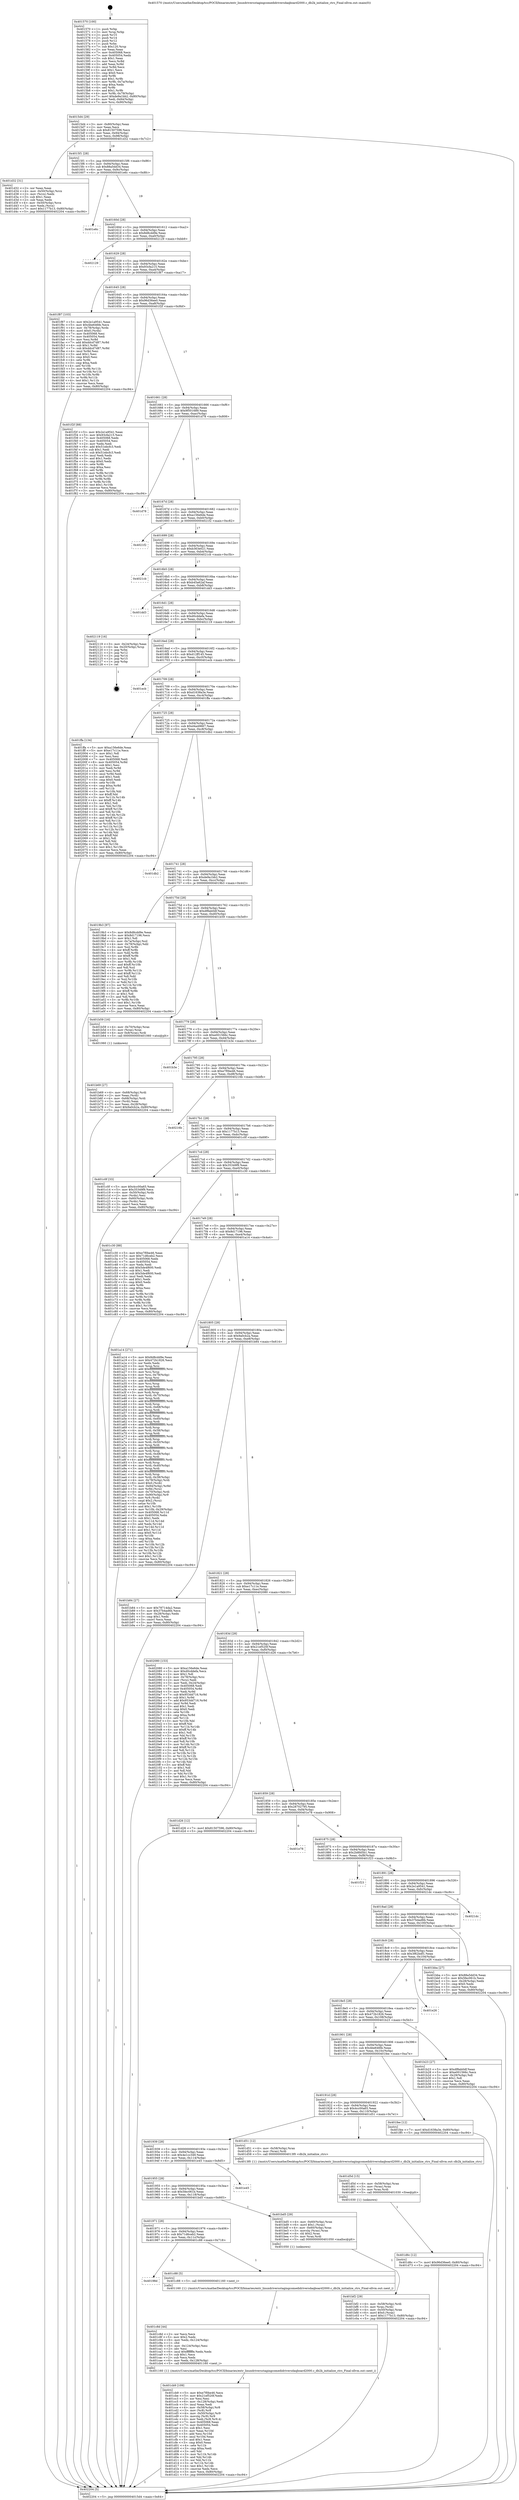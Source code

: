 digraph "0x401570" {
  label = "0x401570 (/mnt/c/Users/mathe/Desktop/tcc/POCII/binaries/extr_linuxdriversstagingcomedidriversdaqboard2000.c_db2k_initialize_ctrs_Final-ollvm.out::main(0))"
  labelloc = "t"
  node[shape=record]

  Entry [label="",width=0.3,height=0.3,shape=circle,fillcolor=black,style=filled]
  "0x4015d4" [label="{
     0x4015d4 [29]\l
     | [instrs]\l
     &nbsp;&nbsp;0x4015d4 \<+3\>: mov -0x80(%rbp),%eax\l
     &nbsp;&nbsp;0x4015d7 \<+2\>: mov %eax,%ecx\l
     &nbsp;&nbsp;0x4015d9 \<+6\>: sub $0x81507596,%ecx\l
     &nbsp;&nbsp;0x4015df \<+6\>: mov %eax,-0x94(%rbp)\l
     &nbsp;&nbsp;0x4015e5 \<+6\>: mov %ecx,-0x98(%rbp)\l
     &nbsp;&nbsp;0x4015eb \<+6\>: je 0000000000401d32 \<main+0x7c2\>\l
  }"]
  "0x401d32" [label="{
     0x401d32 [31]\l
     | [instrs]\l
     &nbsp;&nbsp;0x401d32 \<+2\>: xor %eax,%eax\l
     &nbsp;&nbsp;0x401d34 \<+4\>: mov -0x50(%rbp),%rcx\l
     &nbsp;&nbsp;0x401d38 \<+2\>: mov (%rcx),%edx\l
     &nbsp;&nbsp;0x401d3a \<+3\>: sub $0x1,%eax\l
     &nbsp;&nbsp;0x401d3d \<+2\>: sub %eax,%edx\l
     &nbsp;&nbsp;0x401d3f \<+4\>: mov -0x50(%rbp),%rcx\l
     &nbsp;&nbsp;0x401d43 \<+2\>: mov %edx,(%rcx)\l
     &nbsp;&nbsp;0x401d45 \<+7\>: movl $0x1177b13,-0x80(%rbp)\l
     &nbsp;&nbsp;0x401d4c \<+5\>: jmp 0000000000402204 \<main+0xc94\>\l
  }"]
  "0x4015f1" [label="{
     0x4015f1 [28]\l
     | [instrs]\l
     &nbsp;&nbsp;0x4015f1 \<+5\>: jmp 00000000004015f6 \<main+0x86\>\l
     &nbsp;&nbsp;0x4015f6 \<+6\>: mov -0x94(%rbp),%eax\l
     &nbsp;&nbsp;0x4015fc \<+5\>: sub $0x88a5dd34,%eax\l
     &nbsp;&nbsp;0x401601 \<+6\>: mov %eax,-0x9c(%rbp)\l
     &nbsp;&nbsp;0x401607 \<+6\>: je 0000000000401e6c \<main+0x8fc\>\l
  }"]
  Exit [label="",width=0.3,height=0.3,shape=circle,fillcolor=black,style=filled,peripheries=2]
  "0x401e6c" [label="{
     0x401e6c\l
  }", style=dashed]
  "0x40160d" [label="{
     0x40160d [28]\l
     | [instrs]\l
     &nbsp;&nbsp;0x40160d \<+5\>: jmp 0000000000401612 \<main+0xa2\>\l
     &nbsp;&nbsp;0x401612 \<+6\>: mov -0x94(%rbp),%eax\l
     &nbsp;&nbsp;0x401618 \<+5\>: sub $0x8d8cdd9e,%eax\l
     &nbsp;&nbsp;0x40161d \<+6\>: mov %eax,-0xa0(%rbp)\l
     &nbsp;&nbsp;0x401623 \<+6\>: je 0000000000402129 \<main+0xbb9\>\l
  }"]
  "0x401d6c" [label="{
     0x401d6c [12]\l
     | [instrs]\l
     &nbsp;&nbsp;0x401d6c \<+7\>: movl $0x96d36ee0,-0x80(%rbp)\l
     &nbsp;&nbsp;0x401d73 \<+5\>: jmp 0000000000402204 \<main+0xc94\>\l
  }"]
  "0x402129" [label="{
     0x402129\l
  }", style=dashed]
  "0x401629" [label="{
     0x401629 [28]\l
     | [instrs]\l
     &nbsp;&nbsp;0x401629 \<+5\>: jmp 000000000040162e \<main+0xbe\>\l
     &nbsp;&nbsp;0x40162e \<+6\>: mov -0x94(%rbp),%eax\l
     &nbsp;&nbsp;0x401634 \<+5\>: sub $0x93cfa215,%eax\l
     &nbsp;&nbsp;0x401639 \<+6\>: mov %eax,-0xa4(%rbp)\l
     &nbsp;&nbsp;0x40163f \<+6\>: je 0000000000401f87 \<main+0xa17\>\l
  }"]
  "0x401d5d" [label="{
     0x401d5d [15]\l
     | [instrs]\l
     &nbsp;&nbsp;0x401d5d \<+4\>: mov -0x58(%rbp),%rax\l
     &nbsp;&nbsp;0x401d61 \<+3\>: mov (%rax),%rax\l
     &nbsp;&nbsp;0x401d64 \<+3\>: mov %rax,%rdi\l
     &nbsp;&nbsp;0x401d67 \<+5\>: call 0000000000401030 \<free@plt\>\l
     | [calls]\l
     &nbsp;&nbsp;0x401030 \{1\} (unknown)\l
  }"]
  "0x401f87" [label="{
     0x401f87 [103]\l
     | [instrs]\l
     &nbsp;&nbsp;0x401f87 \<+5\>: mov $0x2e1a9541,%eax\l
     &nbsp;&nbsp;0x401f8c \<+5\>: mov $0x4be646fe,%ecx\l
     &nbsp;&nbsp;0x401f91 \<+4\>: mov -0x78(%rbp),%rdx\l
     &nbsp;&nbsp;0x401f95 \<+6\>: movl $0x0,(%rdx)\l
     &nbsp;&nbsp;0x401f9b \<+7\>: mov 0x405068,%esi\l
     &nbsp;&nbsp;0x401fa2 \<+7\>: mov 0x405054,%edi\l
     &nbsp;&nbsp;0x401fa9 \<+3\>: mov %esi,%r8d\l
     &nbsp;&nbsp;0x401fac \<+7\>: add $0xddcd7d87,%r8d\l
     &nbsp;&nbsp;0x401fb3 \<+4\>: sub $0x1,%r8d\l
     &nbsp;&nbsp;0x401fb7 \<+7\>: sub $0xddcd7d87,%r8d\l
     &nbsp;&nbsp;0x401fbe \<+4\>: imul %r8d,%esi\l
     &nbsp;&nbsp;0x401fc2 \<+3\>: and $0x1,%esi\l
     &nbsp;&nbsp;0x401fc5 \<+3\>: cmp $0x0,%esi\l
     &nbsp;&nbsp;0x401fc8 \<+4\>: sete %r9b\l
     &nbsp;&nbsp;0x401fcc \<+3\>: cmp $0xa,%edi\l
     &nbsp;&nbsp;0x401fcf \<+4\>: setl %r10b\l
     &nbsp;&nbsp;0x401fd3 \<+3\>: mov %r9b,%r11b\l
     &nbsp;&nbsp;0x401fd6 \<+3\>: and %r10b,%r11b\l
     &nbsp;&nbsp;0x401fd9 \<+3\>: xor %r10b,%r9b\l
     &nbsp;&nbsp;0x401fdc \<+3\>: or %r9b,%r11b\l
     &nbsp;&nbsp;0x401fdf \<+4\>: test $0x1,%r11b\l
     &nbsp;&nbsp;0x401fe3 \<+3\>: cmovne %ecx,%eax\l
     &nbsp;&nbsp;0x401fe6 \<+3\>: mov %eax,-0x80(%rbp)\l
     &nbsp;&nbsp;0x401fe9 \<+5\>: jmp 0000000000402204 \<main+0xc94\>\l
  }"]
  "0x401645" [label="{
     0x401645 [28]\l
     | [instrs]\l
     &nbsp;&nbsp;0x401645 \<+5\>: jmp 000000000040164a \<main+0xda\>\l
     &nbsp;&nbsp;0x40164a \<+6\>: mov -0x94(%rbp),%eax\l
     &nbsp;&nbsp;0x401650 \<+5\>: sub $0x96d36ee0,%eax\l
     &nbsp;&nbsp;0x401655 \<+6\>: mov %eax,-0xa8(%rbp)\l
     &nbsp;&nbsp;0x40165b \<+6\>: je 0000000000401f2f \<main+0x9bf\>\l
  }"]
  "0x401cb9" [label="{
     0x401cb9 [109]\l
     | [instrs]\l
     &nbsp;&nbsp;0x401cb9 \<+5\>: mov $0xe7f0be46,%ecx\l
     &nbsp;&nbsp;0x401cbe \<+5\>: mov $0x21ef520f,%edx\l
     &nbsp;&nbsp;0x401cc3 \<+2\>: xor %esi,%esi\l
     &nbsp;&nbsp;0x401cc5 \<+6\>: mov -0x128(%rbp),%edi\l
     &nbsp;&nbsp;0x401ccb \<+3\>: imul %eax,%edi\l
     &nbsp;&nbsp;0x401cce \<+4\>: mov -0x58(%rbp),%r8\l
     &nbsp;&nbsp;0x401cd2 \<+3\>: mov (%r8),%r8\l
     &nbsp;&nbsp;0x401cd5 \<+4\>: mov -0x50(%rbp),%r9\l
     &nbsp;&nbsp;0x401cd9 \<+3\>: movslq (%r9),%r9\l
     &nbsp;&nbsp;0x401cdc \<+4\>: mov %edi,(%r8,%r9,4)\l
     &nbsp;&nbsp;0x401ce0 \<+7\>: mov 0x405068,%eax\l
     &nbsp;&nbsp;0x401ce7 \<+7\>: mov 0x405054,%edi\l
     &nbsp;&nbsp;0x401cee \<+3\>: sub $0x1,%esi\l
     &nbsp;&nbsp;0x401cf1 \<+3\>: mov %eax,%r10d\l
     &nbsp;&nbsp;0x401cf4 \<+3\>: add %esi,%r10d\l
     &nbsp;&nbsp;0x401cf7 \<+4\>: imul %r10d,%eax\l
     &nbsp;&nbsp;0x401cfb \<+3\>: and $0x1,%eax\l
     &nbsp;&nbsp;0x401cfe \<+3\>: cmp $0x0,%eax\l
     &nbsp;&nbsp;0x401d01 \<+4\>: sete %r11b\l
     &nbsp;&nbsp;0x401d05 \<+3\>: cmp $0xa,%edi\l
     &nbsp;&nbsp;0x401d08 \<+3\>: setl %bl\l
     &nbsp;&nbsp;0x401d0b \<+3\>: mov %r11b,%r14b\l
     &nbsp;&nbsp;0x401d0e \<+3\>: and %bl,%r14b\l
     &nbsp;&nbsp;0x401d11 \<+3\>: xor %bl,%r11b\l
     &nbsp;&nbsp;0x401d14 \<+3\>: or %r11b,%r14b\l
     &nbsp;&nbsp;0x401d17 \<+4\>: test $0x1,%r14b\l
     &nbsp;&nbsp;0x401d1b \<+3\>: cmovne %edx,%ecx\l
     &nbsp;&nbsp;0x401d1e \<+3\>: mov %ecx,-0x80(%rbp)\l
     &nbsp;&nbsp;0x401d21 \<+5\>: jmp 0000000000402204 \<main+0xc94\>\l
  }"]
  "0x401f2f" [label="{
     0x401f2f [88]\l
     | [instrs]\l
     &nbsp;&nbsp;0x401f2f \<+5\>: mov $0x2e1a9541,%eax\l
     &nbsp;&nbsp;0x401f34 \<+5\>: mov $0x93cfa215,%ecx\l
     &nbsp;&nbsp;0x401f39 \<+7\>: mov 0x405068,%edx\l
     &nbsp;&nbsp;0x401f40 \<+7\>: mov 0x405054,%esi\l
     &nbsp;&nbsp;0x401f47 \<+2\>: mov %edx,%edi\l
     &nbsp;&nbsp;0x401f49 \<+6\>: add $0x51ebcfc3,%edi\l
     &nbsp;&nbsp;0x401f4f \<+3\>: sub $0x1,%edi\l
     &nbsp;&nbsp;0x401f52 \<+6\>: sub $0x51ebcfc3,%edi\l
     &nbsp;&nbsp;0x401f58 \<+3\>: imul %edi,%edx\l
     &nbsp;&nbsp;0x401f5b \<+3\>: and $0x1,%edx\l
     &nbsp;&nbsp;0x401f5e \<+3\>: cmp $0x0,%edx\l
     &nbsp;&nbsp;0x401f61 \<+4\>: sete %r8b\l
     &nbsp;&nbsp;0x401f65 \<+3\>: cmp $0xa,%esi\l
     &nbsp;&nbsp;0x401f68 \<+4\>: setl %r9b\l
     &nbsp;&nbsp;0x401f6c \<+3\>: mov %r8b,%r10b\l
     &nbsp;&nbsp;0x401f6f \<+3\>: and %r9b,%r10b\l
     &nbsp;&nbsp;0x401f72 \<+3\>: xor %r9b,%r8b\l
     &nbsp;&nbsp;0x401f75 \<+3\>: or %r8b,%r10b\l
     &nbsp;&nbsp;0x401f78 \<+4\>: test $0x1,%r10b\l
     &nbsp;&nbsp;0x401f7c \<+3\>: cmovne %ecx,%eax\l
     &nbsp;&nbsp;0x401f7f \<+3\>: mov %eax,-0x80(%rbp)\l
     &nbsp;&nbsp;0x401f82 \<+5\>: jmp 0000000000402204 \<main+0xc94\>\l
  }"]
  "0x401661" [label="{
     0x401661 [28]\l
     | [instrs]\l
     &nbsp;&nbsp;0x401661 \<+5\>: jmp 0000000000401666 \<main+0xf6\>\l
     &nbsp;&nbsp;0x401666 \<+6\>: mov -0x94(%rbp),%eax\l
     &nbsp;&nbsp;0x40166c \<+5\>: sub $0x9f501689,%eax\l
     &nbsp;&nbsp;0x401671 \<+6\>: mov %eax,-0xac(%rbp)\l
     &nbsp;&nbsp;0x401677 \<+6\>: je 0000000000401d78 \<main+0x808\>\l
  }"]
  "0x401c8d" [label="{
     0x401c8d [44]\l
     | [instrs]\l
     &nbsp;&nbsp;0x401c8d \<+2\>: xor %ecx,%ecx\l
     &nbsp;&nbsp;0x401c8f \<+5\>: mov $0x2,%edx\l
     &nbsp;&nbsp;0x401c94 \<+6\>: mov %edx,-0x124(%rbp)\l
     &nbsp;&nbsp;0x401c9a \<+1\>: cltd\l
     &nbsp;&nbsp;0x401c9b \<+6\>: mov -0x124(%rbp),%esi\l
     &nbsp;&nbsp;0x401ca1 \<+2\>: idiv %esi\l
     &nbsp;&nbsp;0x401ca3 \<+6\>: imul $0xfffffffe,%edx,%edx\l
     &nbsp;&nbsp;0x401ca9 \<+3\>: sub $0x1,%ecx\l
     &nbsp;&nbsp;0x401cac \<+2\>: sub %ecx,%edx\l
     &nbsp;&nbsp;0x401cae \<+6\>: mov %edx,-0x128(%rbp)\l
     &nbsp;&nbsp;0x401cb4 \<+5\>: call 0000000000401160 \<next_i\>\l
     | [calls]\l
     &nbsp;&nbsp;0x401160 \{1\} (/mnt/c/Users/mathe/Desktop/tcc/POCII/binaries/extr_linuxdriversstagingcomedidriversdaqboard2000.c_db2k_initialize_ctrs_Final-ollvm.out::next_i)\l
  }"]
  "0x401d78" [label="{
     0x401d78\l
  }", style=dashed]
  "0x40167d" [label="{
     0x40167d [28]\l
     | [instrs]\l
     &nbsp;&nbsp;0x40167d \<+5\>: jmp 0000000000401682 \<main+0x112\>\l
     &nbsp;&nbsp;0x401682 \<+6\>: mov -0x94(%rbp),%eax\l
     &nbsp;&nbsp;0x401688 \<+5\>: sub $0xa156e6de,%eax\l
     &nbsp;&nbsp;0x40168d \<+6\>: mov %eax,-0xb0(%rbp)\l
     &nbsp;&nbsp;0x401693 \<+6\>: je 00000000004021f2 \<main+0xc82\>\l
  }"]
  "0x40198d" [label="{
     0x40198d\l
  }", style=dashed]
  "0x4021f2" [label="{
     0x4021f2\l
  }", style=dashed]
  "0x401699" [label="{
     0x401699 [28]\l
     | [instrs]\l
     &nbsp;&nbsp;0x401699 \<+5\>: jmp 000000000040169e \<main+0x12e\>\l
     &nbsp;&nbsp;0x40169e \<+6\>: mov -0x94(%rbp),%eax\l
     &nbsp;&nbsp;0x4016a4 \<+5\>: sub $0xb363e021,%eax\l
     &nbsp;&nbsp;0x4016a9 \<+6\>: mov %eax,-0xb4(%rbp)\l
     &nbsp;&nbsp;0x4016af \<+6\>: je 00000000004021cb \<main+0xc5b\>\l
  }"]
  "0x401c88" [label="{
     0x401c88 [5]\l
     | [instrs]\l
     &nbsp;&nbsp;0x401c88 \<+5\>: call 0000000000401160 \<next_i\>\l
     | [calls]\l
     &nbsp;&nbsp;0x401160 \{1\} (/mnt/c/Users/mathe/Desktop/tcc/POCII/binaries/extr_linuxdriversstagingcomedidriversdaqboard2000.c_db2k_initialize_ctrs_Final-ollvm.out::next_i)\l
  }"]
  "0x4021cb" [label="{
     0x4021cb\l
  }", style=dashed]
  "0x4016b5" [label="{
     0x4016b5 [28]\l
     | [instrs]\l
     &nbsp;&nbsp;0x4016b5 \<+5\>: jmp 00000000004016ba \<main+0x14a\>\l
     &nbsp;&nbsp;0x4016ba \<+6\>: mov -0x94(%rbp),%eax\l
     &nbsp;&nbsp;0x4016c0 \<+5\>: sub $0xb45a62af,%eax\l
     &nbsp;&nbsp;0x4016c5 \<+6\>: mov %eax,-0xb8(%rbp)\l
     &nbsp;&nbsp;0x4016cb \<+6\>: je 0000000000401dd3 \<main+0x863\>\l
  }"]
  "0x401bf2" [label="{
     0x401bf2 [29]\l
     | [instrs]\l
     &nbsp;&nbsp;0x401bf2 \<+4\>: mov -0x58(%rbp),%rdi\l
     &nbsp;&nbsp;0x401bf6 \<+3\>: mov %rax,(%rdi)\l
     &nbsp;&nbsp;0x401bf9 \<+4\>: mov -0x50(%rbp),%rax\l
     &nbsp;&nbsp;0x401bfd \<+6\>: movl $0x0,(%rax)\l
     &nbsp;&nbsp;0x401c03 \<+7\>: movl $0x1177b13,-0x80(%rbp)\l
     &nbsp;&nbsp;0x401c0a \<+5\>: jmp 0000000000402204 \<main+0xc94\>\l
  }"]
  "0x401dd3" [label="{
     0x401dd3\l
  }", style=dashed]
  "0x4016d1" [label="{
     0x4016d1 [28]\l
     | [instrs]\l
     &nbsp;&nbsp;0x4016d1 \<+5\>: jmp 00000000004016d6 \<main+0x166\>\l
     &nbsp;&nbsp;0x4016d6 \<+6\>: mov -0x94(%rbp),%eax\l
     &nbsp;&nbsp;0x4016dc \<+5\>: sub $0xd0cddefa,%eax\l
     &nbsp;&nbsp;0x4016e1 \<+6\>: mov %eax,-0xbc(%rbp)\l
     &nbsp;&nbsp;0x4016e7 \<+6\>: je 0000000000402119 \<main+0xba9\>\l
  }"]
  "0x401971" [label="{
     0x401971 [28]\l
     | [instrs]\l
     &nbsp;&nbsp;0x401971 \<+5\>: jmp 0000000000401976 \<main+0x406\>\l
     &nbsp;&nbsp;0x401976 \<+6\>: mov -0x94(%rbp),%eax\l
     &nbsp;&nbsp;0x40197c \<+5\>: sub $0x71d6ceb2,%eax\l
     &nbsp;&nbsp;0x401981 \<+6\>: mov %eax,-0x11c(%rbp)\l
     &nbsp;&nbsp;0x401987 \<+6\>: je 0000000000401c88 \<main+0x718\>\l
  }"]
  "0x402119" [label="{
     0x402119 [16]\l
     | [instrs]\l
     &nbsp;&nbsp;0x402119 \<+3\>: mov -0x24(%rbp),%eax\l
     &nbsp;&nbsp;0x40211c \<+4\>: lea -0x20(%rbp),%rsp\l
     &nbsp;&nbsp;0x402120 \<+1\>: pop %rbx\l
     &nbsp;&nbsp;0x402121 \<+2\>: pop %r12\l
     &nbsp;&nbsp;0x402123 \<+2\>: pop %r14\l
     &nbsp;&nbsp;0x402125 \<+2\>: pop %r15\l
     &nbsp;&nbsp;0x402127 \<+1\>: pop %rbp\l
     &nbsp;&nbsp;0x402128 \<+1\>: ret\l
  }"]
  "0x4016ed" [label="{
     0x4016ed [28]\l
     | [instrs]\l
     &nbsp;&nbsp;0x4016ed \<+5\>: jmp 00000000004016f2 \<main+0x182\>\l
     &nbsp;&nbsp;0x4016f2 \<+6\>: mov -0x94(%rbp),%eax\l
     &nbsp;&nbsp;0x4016f8 \<+5\>: sub $0xd12ff145,%eax\l
     &nbsp;&nbsp;0x4016fd \<+6\>: mov %eax,-0xc0(%rbp)\l
     &nbsp;&nbsp;0x401703 \<+6\>: je 0000000000401ecb \<main+0x95b\>\l
  }"]
  "0x401bd5" [label="{
     0x401bd5 [29]\l
     | [instrs]\l
     &nbsp;&nbsp;0x401bd5 \<+4\>: mov -0x60(%rbp),%rax\l
     &nbsp;&nbsp;0x401bd9 \<+6\>: movl $0x1,(%rax)\l
     &nbsp;&nbsp;0x401bdf \<+4\>: mov -0x60(%rbp),%rax\l
     &nbsp;&nbsp;0x401be3 \<+3\>: movslq (%rax),%rax\l
     &nbsp;&nbsp;0x401be6 \<+4\>: shl $0x2,%rax\l
     &nbsp;&nbsp;0x401bea \<+3\>: mov %rax,%rdi\l
     &nbsp;&nbsp;0x401bed \<+5\>: call 0000000000401050 \<malloc@plt\>\l
     | [calls]\l
     &nbsp;&nbsp;0x401050 \{1\} (unknown)\l
  }"]
  "0x401ecb" [label="{
     0x401ecb\l
  }", style=dashed]
  "0x401709" [label="{
     0x401709 [28]\l
     | [instrs]\l
     &nbsp;&nbsp;0x401709 \<+5\>: jmp 000000000040170e \<main+0x19e\>\l
     &nbsp;&nbsp;0x40170e \<+6\>: mov -0x94(%rbp),%eax\l
     &nbsp;&nbsp;0x401714 \<+5\>: sub $0xd1638a3e,%eax\l
     &nbsp;&nbsp;0x401719 \<+6\>: mov %eax,-0xc4(%rbp)\l
     &nbsp;&nbsp;0x40171f \<+6\>: je 0000000000401ffa \<main+0xa8a\>\l
  }"]
  "0x401955" [label="{
     0x401955 [28]\l
     | [instrs]\l
     &nbsp;&nbsp;0x401955 \<+5\>: jmp 000000000040195a \<main+0x3ea\>\l
     &nbsp;&nbsp;0x40195a \<+6\>: mov -0x94(%rbp),%eax\l
     &nbsp;&nbsp;0x401960 \<+5\>: sub $0x5fec061b,%eax\l
     &nbsp;&nbsp;0x401965 \<+6\>: mov %eax,-0x118(%rbp)\l
     &nbsp;&nbsp;0x40196b \<+6\>: je 0000000000401bd5 \<main+0x665\>\l
  }"]
  "0x401ffa" [label="{
     0x401ffa [134]\l
     | [instrs]\l
     &nbsp;&nbsp;0x401ffa \<+5\>: mov $0xa156e6de,%eax\l
     &nbsp;&nbsp;0x401fff \<+5\>: mov $0xe17c11e,%ecx\l
     &nbsp;&nbsp;0x402004 \<+2\>: mov $0x1,%dl\l
     &nbsp;&nbsp;0x402006 \<+2\>: xor %esi,%esi\l
     &nbsp;&nbsp;0x402008 \<+7\>: mov 0x405068,%edi\l
     &nbsp;&nbsp;0x40200f \<+8\>: mov 0x405054,%r8d\l
     &nbsp;&nbsp;0x402017 \<+3\>: sub $0x1,%esi\l
     &nbsp;&nbsp;0x40201a \<+3\>: mov %edi,%r9d\l
     &nbsp;&nbsp;0x40201d \<+3\>: add %esi,%r9d\l
     &nbsp;&nbsp;0x402020 \<+4\>: imul %r9d,%edi\l
     &nbsp;&nbsp;0x402024 \<+3\>: and $0x1,%edi\l
     &nbsp;&nbsp;0x402027 \<+3\>: cmp $0x0,%edi\l
     &nbsp;&nbsp;0x40202a \<+4\>: sete %r10b\l
     &nbsp;&nbsp;0x40202e \<+4\>: cmp $0xa,%r8d\l
     &nbsp;&nbsp;0x402032 \<+4\>: setl %r11b\l
     &nbsp;&nbsp;0x402036 \<+3\>: mov %r10b,%bl\l
     &nbsp;&nbsp;0x402039 \<+3\>: xor $0xff,%bl\l
     &nbsp;&nbsp;0x40203c \<+3\>: mov %r11b,%r14b\l
     &nbsp;&nbsp;0x40203f \<+4\>: xor $0xff,%r14b\l
     &nbsp;&nbsp;0x402043 \<+3\>: xor $0x1,%dl\l
     &nbsp;&nbsp;0x402046 \<+3\>: mov %bl,%r15b\l
     &nbsp;&nbsp;0x402049 \<+4\>: and $0xff,%r15b\l
     &nbsp;&nbsp;0x40204d \<+3\>: and %dl,%r10b\l
     &nbsp;&nbsp;0x402050 \<+3\>: mov %r14b,%r12b\l
     &nbsp;&nbsp;0x402053 \<+4\>: and $0xff,%r12b\l
     &nbsp;&nbsp;0x402057 \<+3\>: and %dl,%r11b\l
     &nbsp;&nbsp;0x40205a \<+3\>: or %r10b,%r15b\l
     &nbsp;&nbsp;0x40205d \<+3\>: or %r11b,%r12b\l
     &nbsp;&nbsp;0x402060 \<+3\>: xor %r12b,%r15b\l
     &nbsp;&nbsp;0x402063 \<+3\>: or %r14b,%bl\l
     &nbsp;&nbsp;0x402066 \<+3\>: xor $0xff,%bl\l
     &nbsp;&nbsp;0x402069 \<+3\>: or $0x1,%dl\l
     &nbsp;&nbsp;0x40206c \<+2\>: and %dl,%bl\l
     &nbsp;&nbsp;0x40206e \<+3\>: or %bl,%r15b\l
     &nbsp;&nbsp;0x402071 \<+4\>: test $0x1,%r15b\l
     &nbsp;&nbsp;0x402075 \<+3\>: cmovne %ecx,%eax\l
     &nbsp;&nbsp;0x402078 \<+3\>: mov %eax,-0x80(%rbp)\l
     &nbsp;&nbsp;0x40207b \<+5\>: jmp 0000000000402204 \<main+0xc94\>\l
  }"]
  "0x401725" [label="{
     0x401725 [28]\l
     | [instrs]\l
     &nbsp;&nbsp;0x401725 \<+5\>: jmp 000000000040172a \<main+0x1ba\>\l
     &nbsp;&nbsp;0x40172a \<+6\>: mov -0x94(%rbp),%eax\l
     &nbsp;&nbsp;0x401730 \<+5\>: sub $0xd4a49667,%eax\l
     &nbsp;&nbsp;0x401735 \<+6\>: mov %eax,-0xc8(%rbp)\l
     &nbsp;&nbsp;0x40173b \<+6\>: je 0000000000401db2 \<main+0x842\>\l
  }"]
  "0x401e45" [label="{
     0x401e45\l
  }", style=dashed]
  "0x401db2" [label="{
     0x401db2\l
  }", style=dashed]
  "0x401741" [label="{
     0x401741 [28]\l
     | [instrs]\l
     &nbsp;&nbsp;0x401741 \<+5\>: jmp 0000000000401746 \<main+0x1d6\>\l
     &nbsp;&nbsp;0x401746 \<+6\>: mov -0x94(%rbp),%eax\l
     &nbsp;&nbsp;0x40174c \<+5\>: sub $0xde9a1bb2,%eax\l
     &nbsp;&nbsp;0x401751 \<+6\>: mov %eax,-0xcc(%rbp)\l
     &nbsp;&nbsp;0x401757 \<+6\>: je 00000000004019b3 \<main+0x443\>\l
  }"]
  "0x401939" [label="{
     0x401939 [28]\l
     | [instrs]\l
     &nbsp;&nbsp;0x401939 \<+5\>: jmp 000000000040193e \<main+0x3ce\>\l
     &nbsp;&nbsp;0x40193e \<+6\>: mov -0x94(%rbp),%eax\l
     &nbsp;&nbsp;0x401944 \<+5\>: sub $0x4e1cc349,%eax\l
     &nbsp;&nbsp;0x401949 \<+6\>: mov %eax,-0x114(%rbp)\l
     &nbsp;&nbsp;0x40194f \<+6\>: je 0000000000401e45 \<main+0x8d5\>\l
  }"]
  "0x4019b3" [label="{
     0x4019b3 [97]\l
     | [instrs]\l
     &nbsp;&nbsp;0x4019b3 \<+5\>: mov $0x8d8cdd9e,%eax\l
     &nbsp;&nbsp;0x4019b8 \<+5\>: mov $0x8d17196,%ecx\l
     &nbsp;&nbsp;0x4019bd \<+2\>: mov $0x1,%dl\l
     &nbsp;&nbsp;0x4019bf \<+4\>: mov -0x7a(%rbp),%sil\l
     &nbsp;&nbsp;0x4019c3 \<+4\>: mov -0x79(%rbp),%dil\l
     &nbsp;&nbsp;0x4019c7 \<+3\>: mov %sil,%r8b\l
     &nbsp;&nbsp;0x4019ca \<+4\>: xor $0xff,%r8b\l
     &nbsp;&nbsp;0x4019ce \<+3\>: mov %dil,%r9b\l
     &nbsp;&nbsp;0x4019d1 \<+4\>: xor $0xff,%r9b\l
     &nbsp;&nbsp;0x4019d5 \<+3\>: xor $0x1,%dl\l
     &nbsp;&nbsp;0x4019d8 \<+3\>: mov %r8b,%r10b\l
     &nbsp;&nbsp;0x4019db \<+4\>: and $0xff,%r10b\l
     &nbsp;&nbsp;0x4019df \<+3\>: and %dl,%sil\l
     &nbsp;&nbsp;0x4019e2 \<+3\>: mov %r9b,%r11b\l
     &nbsp;&nbsp;0x4019e5 \<+4\>: and $0xff,%r11b\l
     &nbsp;&nbsp;0x4019e9 \<+3\>: and %dl,%dil\l
     &nbsp;&nbsp;0x4019ec \<+3\>: or %sil,%r10b\l
     &nbsp;&nbsp;0x4019ef \<+3\>: or %dil,%r11b\l
     &nbsp;&nbsp;0x4019f2 \<+3\>: xor %r11b,%r10b\l
     &nbsp;&nbsp;0x4019f5 \<+3\>: or %r9b,%r8b\l
     &nbsp;&nbsp;0x4019f8 \<+4\>: xor $0xff,%r8b\l
     &nbsp;&nbsp;0x4019fc \<+3\>: or $0x1,%dl\l
     &nbsp;&nbsp;0x4019ff \<+3\>: and %dl,%r8b\l
     &nbsp;&nbsp;0x401a02 \<+3\>: or %r8b,%r10b\l
     &nbsp;&nbsp;0x401a05 \<+4\>: test $0x1,%r10b\l
     &nbsp;&nbsp;0x401a09 \<+3\>: cmovne %ecx,%eax\l
     &nbsp;&nbsp;0x401a0c \<+3\>: mov %eax,-0x80(%rbp)\l
     &nbsp;&nbsp;0x401a0f \<+5\>: jmp 0000000000402204 \<main+0xc94\>\l
  }"]
  "0x40175d" [label="{
     0x40175d [28]\l
     | [instrs]\l
     &nbsp;&nbsp;0x40175d \<+5\>: jmp 0000000000401762 \<main+0x1f2\>\l
     &nbsp;&nbsp;0x401762 \<+6\>: mov -0x94(%rbp),%eax\l
     &nbsp;&nbsp;0x401768 \<+5\>: sub $0xdf8ab0df,%eax\l
     &nbsp;&nbsp;0x40176d \<+6\>: mov %eax,-0xd0(%rbp)\l
     &nbsp;&nbsp;0x401773 \<+6\>: je 0000000000401b59 \<main+0x5e9\>\l
  }"]
  "0x402204" [label="{
     0x402204 [5]\l
     | [instrs]\l
     &nbsp;&nbsp;0x402204 \<+5\>: jmp 00000000004015d4 \<main+0x64\>\l
  }"]
  "0x401570" [label="{
     0x401570 [100]\l
     | [instrs]\l
     &nbsp;&nbsp;0x401570 \<+1\>: push %rbp\l
     &nbsp;&nbsp;0x401571 \<+3\>: mov %rsp,%rbp\l
     &nbsp;&nbsp;0x401574 \<+2\>: push %r15\l
     &nbsp;&nbsp;0x401576 \<+2\>: push %r14\l
     &nbsp;&nbsp;0x401578 \<+2\>: push %r12\l
     &nbsp;&nbsp;0x40157a \<+1\>: push %rbx\l
     &nbsp;&nbsp;0x40157b \<+7\>: sub $0x120,%rsp\l
     &nbsp;&nbsp;0x401582 \<+2\>: xor %eax,%eax\l
     &nbsp;&nbsp;0x401584 \<+7\>: mov 0x405068,%ecx\l
     &nbsp;&nbsp;0x40158b \<+7\>: mov 0x405054,%edx\l
     &nbsp;&nbsp;0x401592 \<+3\>: sub $0x1,%eax\l
     &nbsp;&nbsp;0x401595 \<+3\>: mov %ecx,%r8d\l
     &nbsp;&nbsp;0x401598 \<+3\>: add %eax,%r8d\l
     &nbsp;&nbsp;0x40159b \<+4\>: imul %r8d,%ecx\l
     &nbsp;&nbsp;0x40159f \<+3\>: and $0x1,%ecx\l
     &nbsp;&nbsp;0x4015a2 \<+3\>: cmp $0x0,%ecx\l
     &nbsp;&nbsp;0x4015a5 \<+4\>: sete %r9b\l
     &nbsp;&nbsp;0x4015a9 \<+4\>: and $0x1,%r9b\l
     &nbsp;&nbsp;0x4015ad \<+4\>: mov %r9b,-0x7a(%rbp)\l
     &nbsp;&nbsp;0x4015b1 \<+3\>: cmp $0xa,%edx\l
     &nbsp;&nbsp;0x4015b4 \<+4\>: setl %r9b\l
     &nbsp;&nbsp;0x4015b8 \<+4\>: and $0x1,%r9b\l
     &nbsp;&nbsp;0x4015bc \<+4\>: mov %r9b,-0x79(%rbp)\l
     &nbsp;&nbsp;0x4015c0 \<+7\>: movl $0xde9a1bb2,-0x80(%rbp)\l
     &nbsp;&nbsp;0x4015c7 \<+6\>: mov %edi,-0x84(%rbp)\l
     &nbsp;&nbsp;0x4015cd \<+7\>: mov %rsi,-0x90(%rbp)\l
  }"]
  "0x401d51" [label="{
     0x401d51 [12]\l
     | [instrs]\l
     &nbsp;&nbsp;0x401d51 \<+4\>: mov -0x58(%rbp),%rax\l
     &nbsp;&nbsp;0x401d55 \<+3\>: mov (%rax),%rdi\l
     &nbsp;&nbsp;0x401d58 \<+5\>: call 00000000004013f0 \<db2k_initialize_ctrs\>\l
     | [calls]\l
     &nbsp;&nbsp;0x4013f0 \{1\} (/mnt/c/Users/mathe/Desktop/tcc/POCII/binaries/extr_linuxdriversstagingcomedidriversdaqboard2000.c_db2k_initialize_ctrs_Final-ollvm.out::db2k_initialize_ctrs)\l
  }"]
  "0x401b59" [label="{
     0x401b59 [16]\l
     | [instrs]\l
     &nbsp;&nbsp;0x401b59 \<+4\>: mov -0x70(%rbp),%rax\l
     &nbsp;&nbsp;0x401b5d \<+3\>: mov (%rax),%rax\l
     &nbsp;&nbsp;0x401b60 \<+4\>: mov 0x8(%rax),%rdi\l
     &nbsp;&nbsp;0x401b64 \<+5\>: call 0000000000401060 \<atoi@plt\>\l
     | [calls]\l
     &nbsp;&nbsp;0x401060 \{1\} (unknown)\l
  }"]
  "0x401779" [label="{
     0x401779 [28]\l
     | [instrs]\l
     &nbsp;&nbsp;0x401779 \<+5\>: jmp 000000000040177e \<main+0x20e\>\l
     &nbsp;&nbsp;0x40177e \<+6\>: mov -0x94(%rbp),%eax\l
     &nbsp;&nbsp;0x401784 \<+5\>: sub $0xe001566c,%eax\l
     &nbsp;&nbsp;0x401789 \<+6\>: mov %eax,-0xd4(%rbp)\l
     &nbsp;&nbsp;0x40178f \<+6\>: je 0000000000401b3e \<main+0x5ce\>\l
  }"]
  "0x40191d" [label="{
     0x40191d [28]\l
     | [instrs]\l
     &nbsp;&nbsp;0x40191d \<+5\>: jmp 0000000000401922 \<main+0x3b2\>\l
     &nbsp;&nbsp;0x401922 \<+6\>: mov -0x94(%rbp),%eax\l
     &nbsp;&nbsp;0x401928 \<+5\>: sub $0x4cc00a65,%eax\l
     &nbsp;&nbsp;0x40192d \<+6\>: mov %eax,-0x110(%rbp)\l
     &nbsp;&nbsp;0x401933 \<+6\>: je 0000000000401d51 \<main+0x7e1\>\l
  }"]
  "0x401b3e" [label="{
     0x401b3e\l
  }", style=dashed]
  "0x401795" [label="{
     0x401795 [28]\l
     | [instrs]\l
     &nbsp;&nbsp;0x401795 \<+5\>: jmp 000000000040179a \<main+0x22a\>\l
     &nbsp;&nbsp;0x40179a \<+6\>: mov -0x94(%rbp),%eax\l
     &nbsp;&nbsp;0x4017a0 \<+5\>: sub $0xe7f0be46,%eax\l
     &nbsp;&nbsp;0x4017a5 \<+6\>: mov %eax,-0xd8(%rbp)\l
     &nbsp;&nbsp;0x4017ab \<+6\>: je 000000000040216b \<main+0xbfb\>\l
  }"]
  "0x401fee" [label="{
     0x401fee [12]\l
     | [instrs]\l
     &nbsp;&nbsp;0x401fee \<+7\>: movl $0xd1638a3e,-0x80(%rbp)\l
     &nbsp;&nbsp;0x401ff5 \<+5\>: jmp 0000000000402204 \<main+0xc94\>\l
  }"]
  "0x40216b" [label="{
     0x40216b\l
  }", style=dashed]
  "0x4017b1" [label="{
     0x4017b1 [28]\l
     | [instrs]\l
     &nbsp;&nbsp;0x4017b1 \<+5\>: jmp 00000000004017b6 \<main+0x246\>\l
     &nbsp;&nbsp;0x4017b6 \<+6\>: mov -0x94(%rbp),%eax\l
     &nbsp;&nbsp;0x4017bc \<+5\>: sub $0x1177b13,%eax\l
     &nbsp;&nbsp;0x4017c1 \<+6\>: mov %eax,-0xdc(%rbp)\l
     &nbsp;&nbsp;0x4017c7 \<+6\>: je 0000000000401c0f \<main+0x69f\>\l
  }"]
  "0x401b69" [label="{
     0x401b69 [27]\l
     | [instrs]\l
     &nbsp;&nbsp;0x401b69 \<+4\>: mov -0x68(%rbp),%rdi\l
     &nbsp;&nbsp;0x401b6d \<+2\>: mov %eax,(%rdi)\l
     &nbsp;&nbsp;0x401b6f \<+4\>: mov -0x68(%rbp),%rdi\l
     &nbsp;&nbsp;0x401b73 \<+2\>: mov (%rdi),%eax\l
     &nbsp;&nbsp;0x401b75 \<+3\>: mov %eax,-0x28(%rbp)\l
     &nbsp;&nbsp;0x401b78 \<+7\>: movl $0x9a0cb2a,-0x80(%rbp)\l
     &nbsp;&nbsp;0x401b7f \<+5\>: jmp 0000000000402204 \<main+0xc94\>\l
  }"]
  "0x401c0f" [label="{
     0x401c0f [33]\l
     | [instrs]\l
     &nbsp;&nbsp;0x401c0f \<+5\>: mov $0x4cc00a65,%eax\l
     &nbsp;&nbsp;0x401c14 \<+5\>: mov $0x35349f9,%ecx\l
     &nbsp;&nbsp;0x401c19 \<+4\>: mov -0x50(%rbp),%rdx\l
     &nbsp;&nbsp;0x401c1d \<+2\>: mov (%rdx),%esi\l
     &nbsp;&nbsp;0x401c1f \<+4\>: mov -0x60(%rbp),%rdx\l
     &nbsp;&nbsp;0x401c23 \<+2\>: cmp (%rdx),%esi\l
     &nbsp;&nbsp;0x401c25 \<+3\>: cmovl %ecx,%eax\l
     &nbsp;&nbsp;0x401c28 \<+3\>: mov %eax,-0x80(%rbp)\l
     &nbsp;&nbsp;0x401c2b \<+5\>: jmp 0000000000402204 \<main+0xc94\>\l
  }"]
  "0x4017cd" [label="{
     0x4017cd [28]\l
     | [instrs]\l
     &nbsp;&nbsp;0x4017cd \<+5\>: jmp 00000000004017d2 \<main+0x262\>\l
     &nbsp;&nbsp;0x4017d2 \<+6\>: mov -0x94(%rbp),%eax\l
     &nbsp;&nbsp;0x4017d8 \<+5\>: sub $0x35349f9,%eax\l
     &nbsp;&nbsp;0x4017dd \<+6\>: mov %eax,-0xe0(%rbp)\l
     &nbsp;&nbsp;0x4017e3 \<+6\>: je 0000000000401c30 \<main+0x6c0\>\l
  }"]
  "0x401901" [label="{
     0x401901 [28]\l
     | [instrs]\l
     &nbsp;&nbsp;0x401901 \<+5\>: jmp 0000000000401906 \<main+0x396\>\l
     &nbsp;&nbsp;0x401906 \<+6\>: mov -0x94(%rbp),%eax\l
     &nbsp;&nbsp;0x40190c \<+5\>: sub $0x4be646fe,%eax\l
     &nbsp;&nbsp;0x401911 \<+6\>: mov %eax,-0x10c(%rbp)\l
     &nbsp;&nbsp;0x401917 \<+6\>: je 0000000000401fee \<main+0xa7e\>\l
  }"]
  "0x401c30" [label="{
     0x401c30 [88]\l
     | [instrs]\l
     &nbsp;&nbsp;0x401c30 \<+5\>: mov $0xe7f0be46,%eax\l
     &nbsp;&nbsp;0x401c35 \<+5\>: mov $0x71d6ceb2,%ecx\l
     &nbsp;&nbsp;0x401c3a \<+7\>: mov 0x405068,%edx\l
     &nbsp;&nbsp;0x401c41 \<+7\>: mov 0x405054,%esi\l
     &nbsp;&nbsp;0x401c48 \<+2\>: mov %edx,%edi\l
     &nbsp;&nbsp;0x401c4a \<+6\>: add $0x5de4f600,%edi\l
     &nbsp;&nbsp;0x401c50 \<+3\>: sub $0x1,%edi\l
     &nbsp;&nbsp;0x401c53 \<+6\>: sub $0x5de4f600,%edi\l
     &nbsp;&nbsp;0x401c59 \<+3\>: imul %edi,%edx\l
     &nbsp;&nbsp;0x401c5c \<+3\>: and $0x1,%edx\l
     &nbsp;&nbsp;0x401c5f \<+3\>: cmp $0x0,%edx\l
     &nbsp;&nbsp;0x401c62 \<+4\>: sete %r8b\l
     &nbsp;&nbsp;0x401c66 \<+3\>: cmp $0xa,%esi\l
     &nbsp;&nbsp;0x401c69 \<+4\>: setl %r9b\l
     &nbsp;&nbsp;0x401c6d \<+3\>: mov %r8b,%r10b\l
     &nbsp;&nbsp;0x401c70 \<+3\>: and %r9b,%r10b\l
     &nbsp;&nbsp;0x401c73 \<+3\>: xor %r9b,%r8b\l
     &nbsp;&nbsp;0x401c76 \<+3\>: or %r8b,%r10b\l
     &nbsp;&nbsp;0x401c79 \<+4\>: test $0x1,%r10b\l
     &nbsp;&nbsp;0x401c7d \<+3\>: cmovne %ecx,%eax\l
     &nbsp;&nbsp;0x401c80 \<+3\>: mov %eax,-0x80(%rbp)\l
     &nbsp;&nbsp;0x401c83 \<+5\>: jmp 0000000000402204 \<main+0xc94\>\l
  }"]
  "0x4017e9" [label="{
     0x4017e9 [28]\l
     | [instrs]\l
     &nbsp;&nbsp;0x4017e9 \<+5\>: jmp 00000000004017ee \<main+0x27e\>\l
     &nbsp;&nbsp;0x4017ee \<+6\>: mov -0x94(%rbp),%eax\l
     &nbsp;&nbsp;0x4017f4 \<+5\>: sub $0x8d17196,%eax\l
     &nbsp;&nbsp;0x4017f9 \<+6\>: mov %eax,-0xe4(%rbp)\l
     &nbsp;&nbsp;0x4017ff \<+6\>: je 0000000000401a14 \<main+0x4a4\>\l
  }"]
  "0x401b23" [label="{
     0x401b23 [27]\l
     | [instrs]\l
     &nbsp;&nbsp;0x401b23 \<+5\>: mov $0xdf8ab0df,%eax\l
     &nbsp;&nbsp;0x401b28 \<+5\>: mov $0xe001566c,%ecx\l
     &nbsp;&nbsp;0x401b2d \<+3\>: mov -0x29(%rbp),%dl\l
     &nbsp;&nbsp;0x401b30 \<+3\>: test $0x1,%dl\l
     &nbsp;&nbsp;0x401b33 \<+3\>: cmovne %ecx,%eax\l
     &nbsp;&nbsp;0x401b36 \<+3\>: mov %eax,-0x80(%rbp)\l
     &nbsp;&nbsp;0x401b39 \<+5\>: jmp 0000000000402204 \<main+0xc94\>\l
  }"]
  "0x401a14" [label="{
     0x401a14 [271]\l
     | [instrs]\l
     &nbsp;&nbsp;0x401a14 \<+5\>: mov $0x8d8cdd9e,%eax\l
     &nbsp;&nbsp;0x401a19 \<+5\>: mov $0x472b1826,%ecx\l
     &nbsp;&nbsp;0x401a1e \<+2\>: xor %edx,%edx\l
     &nbsp;&nbsp;0x401a20 \<+3\>: mov %rsp,%rsi\l
     &nbsp;&nbsp;0x401a23 \<+4\>: add $0xfffffffffffffff0,%rsi\l
     &nbsp;&nbsp;0x401a27 \<+3\>: mov %rsi,%rsp\l
     &nbsp;&nbsp;0x401a2a \<+4\>: mov %rsi,-0x78(%rbp)\l
     &nbsp;&nbsp;0x401a2e \<+3\>: mov %rsp,%rsi\l
     &nbsp;&nbsp;0x401a31 \<+4\>: add $0xfffffffffffffff0,%rsi\l
     &nbsp;&nbsp;0x401a35 \<+3\>: mov %rsi,%rsp\l
     &nbsp;&nbsp;0x401a38 \<+3\>: mov %rsp,%rdi\l
     &nbsp;&nbsp;0x401a3b \<+4\>: add $0xfffffffffffffff0,%rdi\l
     &nbsp;&nbsp;0x401a3f \<+3\>: mov %rdi,%rsp\l
     &nbsp;&nbsp;0x401a42 \<+4\>: mov %rdi,-0x70(%rbp)\l
     &nbsp;&nbsp;0x401a46 \<+3\>: mov %rsp,%rdi\l
     &nbsp;&nbsp;0x401a49 \<+4\>: add $0xfffffffffffffff0,%rdi\l
     &nbsp;&nbsp;0x401a4d \<+3\>: mov %rdi,%rsp\l
     &nbsp;&nbsp;0x401a50 \<+4\>: mov %rdi,-0x68(%rbp)\l
     &nbsp;&nbsp;0x401a54 \<+3\>: mov %rsp,%rdi\l
     &nbsp;&nbsp;0x401a57 \<+4\>: add $0xfffffffffffffff0,%rdi\l
     &nbsp;&nbsp;0x401a5b \<+3\>: mov %rdi,%rsp\l
     &nbsp;&nbsp;0x401a5e \<+4\>: mov %rdi,-0x60(%rbp)\l
     &nbsp;&nbsp;0x401a62 \<+3\>: mov %rsp,%rdi\l
     &nbsp;&nbsp;0x401a65 \<+4\>: add $0xfffffffffffffff0,%rdi\l
     &nbsp;&nbsp;0x401a69 \<+3\>: mov %rdi,%rsp\l
     &nbsp;&nbsp;0x401a6c \<+4\>: mov %rdi,-0x58(%rbp)\l
     &nbsp;&nbsp;0x401a70 \<+3\>: mov %rsp,%rdi\l
     &nbsp;&nbsp;0x401a73 \<+4\>: add $0xfffffffffffffff0,%rdi\l
     &nbsp;&nbsp;0x401a77 \<+3\>: mov %rdi,%rsp\l
     &nbsp;&nbsp;0x401a7a \<+4\>: mov %rdi,-0x50(%rbp)\l
     &nbsp;&nbsp;0x401a7e \<+3\>: mov %rsp,%rdi\l
     &nbsp;&nbsp;0x401a81 \<+4\>: add $0xfffffffffffffff0,%rdi\l
     &nbsp;&nbsp;0x401a85 \<+3\>: mov %rdi,%rsp\l
     &nbsp;&nbsp;0x401a88 \<+4\>: mov %rdi,-0x48(%rbp)\l
     &nbsp;&nbsp;0x401a8c \<+3\>: mov %rsp,%rdi\l
     &nbsp;&nbsp;0x401a8f \<+4\>: add $0xfffffffffffffff0,%rdi\l
     &nbsp;&nbsp;0x401a93 \<+3\>: mov %rdi,%rsp\l
     &nbsp;&nbsp;0x401a96 \<+4\>: mov %rdi,-0x40(%rbp)\l
     &nbsp;&nbsp;0x401a9a \<+3\>: mov %rsp,%rdi\l
     &nbsp;&nbsp;0x401a9d \<+4\>: add $0xfffffffffffffff0,%rdi\l
     &nbsp;&nbsp;0x401aa1 \<+3\>: mov %rdi,%rsp\l
     &nbsp;&nbsp;0x401aa4 \<+4\>: mov %rdi,-0x38(%rbp)\l
     &nbsp;&nbsp;0x401aa8 \<+4\>: mov -0x78(%rbp),%rdi\l
     &nbsp;&nbsp;0x401aac \<+6\>: movl $0x0,(%rdi)\l
     &nbsp;&nbsp;0x401ab2 \<+7\>: mov -0x84(%rbp),%r8d\l
     &nbsp;&nbsp;0x401ab9 \<+3\>: mov %r8d,(%rsi)\l
     &nbsp;&nbsp;0x401abc \<+4\>: mov -0x70(%rbp),%rdi\l
     &nbsp;&nbsp;0x401ac0 \<+7\>: mov -0x90(%rbp),%r9\l
     &nbsp;&nbsp;0x401ac7 \<+3\>: mov %r9,(%rdi)\l
     &nbsp;&nbsp;0x401aca \<+3\>: cmpl $0x2,(%rsi)\l
     &nbsp;&nbsp;0x401acd \<+4\>: setne %r10b\l
     &nbsp;&nbsp;0x401ad1 \<+4\>: and $0x1,%r10b\l
     &nbsp;&nbsp;0x401ad5 \<+4\>: mov %r10b,-0x29(%rbp)\l
     &nbsp;&nbsp;0x401ad9 \<+8\>: mov 0x405068,%r11d\l
     &nbsp;&nbsp;0x401ae1 \<+7\>: mov 0x405054,%ebx\l
     &nbsp;&nbsp;0x401ae8 \<+3\>: sub $0x1,%edx\l
     &nbsp;&nbsp;0x401aeb \<+3\>: mov %r11d,%r14d\l
     &nbsp;&nbsp;0x401aee \<+3\>: add %edx,%r14d\l
     &nbsp;&nbsp;0x401af1 \<+4\>: imul %r14d,%r11d\l
     &nbsp;&nbsp;0x401af5 \<+4\>: and $0x1,%r11d\l
     &nbsp;&nbsp;0x401af9 \<+4\>: cmp $0x0,%r11d\l
     &nbsp;&nbsp;0x401afd \<+4\>: sete %r10b\l
     &nbsp;&nbsp;0x401b01 \<+3\>: cmp $0xa,%ebx\l
     &nbsp;&nbsp;0x401b04 \<+4\>: setl %r15b\l
     &nbsp;&nbsp;0x401b08 \<+3\>: mov %r10b,%r12b\l
     &nbsp;&nbsp;0x401b0b \<+3\>: and %r15b,%r12b\l
     &nbsp;&nbsp;0x401b0e \<+3\>: xor %r15b,%r10b\l
     &nbsp;&nbsp;0x401b11 \<+3\>: or %r10b,%r12b\l
     &nbsp;&nbsp;0x401b14 \<+4\>: test $0x1,%r12b\l
     &nbsp;&nbsp;0x401b18 \<+3\>: cmovne %ecx,%eax\l
     &nbsp;&nbsp;0x401b1b \<+3\>: mov %eax,-0x80(%rbp)\l
     &nbsp;&nbsp;0x401b1e \<+5\>: jmp 0000000000402204 \<main+0xc94\>\l
  }"]
  "0x401805" [label="{
     0x401805 [28]\l
     | [instrs]\l
     &nbsp;&nbsp;0x401805 \<+5\>: jmp 000000000040180a \<main+0x29a\>\l
     &nbsp;&nbsp;0x40180a \<+6\>: mov -0x94(%rbp),%eax\l
     &nbsp;&nbsp;0x401810 \<+5\>: sub $0x9a0cb2a,%eax\l
     &nbsp;&nbsp;0x401815 \<+6\>: mov %eax,-0xe8(%rbp)\l
     &nbsp;&nbsp;0x40181b \<+6\>: je 0000000000401b84 \<main+0x614\>\l
  }"]
  "0x4018e5" [label="{
     0x4018e5 [28]\l
     | [instrs]\l
     &nbsp;&nbsp;0x4018e5 \<+5\>: jmp 00000000004018ea \<main+0x37a\>\l
     &nbsp;&nbsp;0x4018ea \<+6\>: mov -0x94(%rbp),%eax\l
     &nbsp;&nbsp;0x4018f0 \<+5\>: sub $0x472b1826,%eax\l
     &nbsp;&nbsp;0x4018f5 \<+6\>: mov %eax,-0x108(%rbp)\l
     &nbsp;&nbsp;0x4018fb \<+6\>: je 0000000000401b23 \<main+0x5b3\>\l
  }"]
  "0x401e26" [label="{
     0x401e26\l
  }", style=dashed]
  "0x401b84" [label="{
     0x401b84 [27]\l
     | [instrs]\l
     &nbsp;&nbsp;0x401b84 \<+5\>: mov $0x78714da2,%eax\l
     &nbsp;&nbsp;0x401b89 \<+5\>: mov $0x37b4ad6b,%ecx\l
     &nbsp;&nbsp;0x401b8e \<+3\>: mov -0x28(%rbp),%edx\l
     &nbsp;&nbsp;0x401b91 \<+3\>: cmp $0x1,%edx\l
     &nbsp;&nbsp;0x401b94 \<+3\>: cmovl %ecx,%eax\l
     &nbsp;&nbsp;0x401b97 \<+3\>: mov %eax,-0x80(%rbp)\l
     &nbsp;&nbsp;0x401b9a \<+5\>: jmp 0000000000402204 \<main+0xc94\>\l
  }"]
  "0x401821" [label="{
     0x401821 [28]\l
     | [instrs]\l
     &nbsp;&nbsp;0x401821 \<+5\>: jmp 0000000000401826 \<main+0x2b6\>\l
     &nbsp;&nbsp;0x401826 \<+6\>: mov -0x94(%rbp),%eax\l
     &nbsp;&nbsp;0x40182c \<+5\>: sub $0xe17c11e,%eax\l
     &nbsp;&nbsp;0x401831 \<+6\>: mov %eax,-0xec(%rbp)\l
     &nbsp;&nbsp;0x401837 \<+6\>: je 0000000000402080 \<main+0xb10\>\l
  }"]
  "0x4018c9" [label="{
     0x4018c9 [28]\l
     | [instrs]\l
     &nbsp;&nbsp;0x4018c9 \<+5\>: jmp 00000000004018ce \<main+0x35e\>\l
     &nbsp;&nbsp;0x4018ce \<+6\>: mov -0x94(%rbp),%eax\l
     &nbsp;&nbsp;0x4018d4 \<+5\>: sub $0x3f62bdf1,%eax\l
     &nbsp;&nbsp;0x4018d9 \<+6\>: mov %eax,-0x104(%rbp)\l
     &nbsp;&nbsp;0x4018df \<+6\>: je 0000000000401e26 \<main+0x8b6\>\l
  }"]
  "0x402080" [label="{
     0x402080 [153]\l
     | [instrs]\l
     &nbsp;&nbsp;0x402080 \<+5\>: mov $0xa156e6de,%eax\l
     &nbsp;&nbsp;0x402085 \<+5\>: mov $0xd0cddefa,%ecx\l
     &nbsp;&nbsp;0x40208a \<+2\>: mov $0x1,%dl\l
     &nbsp;&nbsp;0x40208c \<+4\>: mov -0x78(%rbp),%rsi\l
     &nbsp;&nbsp;0x402090 \<+2\>: mov (%rsi),%edi\l
     &nbsp;&nbsp;0x402092 \<+3\>: mov %edi,-0x24(%rbp)\l
     &nbsp;&nbsp;0x402095 \<+7\>: mov 0x405068,%edi\l
     &nbsp;&nbsp;0x40209c \<+8\>: mov 0x405054,%r8d\l
     &nbsp;&nbsp;0x4020a4 \<+3\>: mov %edi,%r9d\l
     &nbsp;&nbsp;0x4020a7 \<+7\>: sub $0x953dd716,%r9d\l
     &nbsp;&nbsp;0x4020ae \<+4\>: sub $0x1,%r9d\l
     &nbsp;&nbsp;0x4020b2 \<+7\>: add $0x953dd716,%r9d\l
     &nbsp;&nbsp;0x4020b9 \<+4\>: imul %r9d,%edi\l
     &nbsp;&nbsp;0x4020bd \<+3\>: and $0x1,%edi\l
     &nbsp;&nbsp;0x4020c0 \<+3\>: cmp $0x0,%edi\l
     &nbsp;&nbsp;0x4020c3 \<+4\>: sete %r10b\l
     &nbsp;&nbsp;0x4020c7 \<+4\>: cmp $0xa,%r8d\l
     &nbsp;&nbsp;0x4020cb \<+4\>: setl %r11b\l
     &nbsp;&nbsp;0x4020cf \<+3\>: mov %r10b,%bl\l
     &nbsp;&nbsp;0x4020d2 \<+3\>: xor $0xff,%bl\l
     &nbsp;&nbsp;0x4020d5 \<+3\>: mov %r11b,%r14b\l
     &nbsp;&nbsp;0x4020d8 \<+4\>: xor $0xff,%r14b\l
     &nbsp;&nbsp;0x4020dc \<+3\>: xor $0x1,%dl\l
     &nbsp;&nbsp;0x4020df \<+3\>: mov %bl,%r15b\l
     &nbsp;&nbsp;0x4020e2 \<+4\>: and $0xff,%r15b\l
     &nbsp;&nbsp;0x4020e6 \<+3\>: and %dl,%r10b\l
     &nbsp;&nbsp;0x4020e9 \<+3\>: mov %r14b,%r12b\l
     &nbsp;&nbsp;0x4020ec \<+4\>: and $0xff,%r12b\l
     &nbsp;&nbsp;0x4020f0 \<+3\>: and %dl,%r11b\l
     &nbsp;&nbsp;0x4020f3 \<+3\>: or %r10b,%r15b\l
     &nbsp;&nbsp;0x4020f6 \<+3\>: or %r11b,%r12b\l
     &nbsp;&nbsp;0x4020f9 \<+3\>: xor %r12b,%r15b\l
     &nbsp;&nbsp;0x4020fc \<+3\>: or %r14b,%bl\l
     &nbsp;&nbsp;0x4020ff \<+3\>: xor $0xff,%bl\l
     &nbsp;&nbsp;0x402102 \<+3\>: or $0x1,%dl\l
     &nbsp;&nbsp;0x402105 \<+2\>: and %dl,%bl\l
     &nbsp;&nbsp;0x402107 \<+3\>: or %bl,%r15b\l
     &nbsp;&nbsp;0x40210a \<+4\>: test $0x1,%r15b\l
     &nbsp;&nbsp;0x40210e \<+3\>: cmovne %ecx,%eax\l
     &nbsp;&nbsp;0x402111 \<+3\>: mov %eax,-0x80(%rbp)\l
     &nbsp;&nbsp;0x402114 \<+5\>: jmp 0000000000402204 \<main+0xc94\>\l
  }"]
  "0x40183d" [label="{
     0x40183d [28]\l
     | [instrs]\l
     &nbsp;&nbsp;0x40183d \<+5\>: jmp 0000000000401842 \<main+0x2d2\>\l
     &nbsp;&nbsp;0x401842 \<+6\>: mov -0x94(%rbp),%eax\l
     &nbsp;&nbsp;0x401848 \<+5\>: sub $0x21ef520f,%eax\l
     &nbsp;&nbsp;0x40184d \<+6\>: mov %eax,-0xf0(%rbp)\l
     &nbsp;&nbsp;0x401853 \<+6\>: je 0000000000401d26 \<main+0x7b6\>\l
  }"]
  "0x401bba" [label="{
     0x401bba [27]\l
     | [instrs]\l
     &nbsp;&nbsp;0x401bba \<+5\>: mov $0x88a5dd34,%eax\l
     &nbsp;&nbsp;0x401bbf \<+5\>: mov $0x5fec061b,%ecx\l
     &nbsp;&nbsp;0x401bc4 \<+3\>: mov -0x28(%rbp),%edx\l
     &nbsp;&nbsp;0x401bc7 \<+3\>: cmp $0x0,%edx\l
     &nbsp;&nbsp;0x401bca \<+3\>: cmove %ecx,%eax\l
     &nbsp;&nbsp;0x401bcd \<+3\>: mov %eax,-0x80(%rbp)\l
     &nbsp;&nbsp;0x401bd0 \<+5\>: jmp 0000000000402204 \<main+0xc94\>\l
  }"]
  "0x401d26" [label="{
     0x401d26 [12]\l
     | [instrs]\l
     &nbsp;&nbsp;0x401d26 \<+7\>: movl $0x81507596,-0x80(%rbp)\l
     &nbsp;&nbsp;0x401d2d \<+5\>: jmp 0000000000402204 \<main+0xc94\>\l
  }"]
  "0x401859" [label="{
     0x401859 [28]\l
     | [instrs]\l
     &nbsp;&nbsp;0x401859 \<+5\>: jmp 000000000040185e \<main+0x2ee\>\l
     &nbsp;&nbsp;0x40185e \<+6\>: mov -0x94(%rbp),%eax\l
     &nbsp;&nbsp;0x401864 \<+5\>: sub $0x28702795,%eax\l
     &nbsp;&nbsp;0x401869 \<+6\>: mov %eax,-0xf4(%rbp)\l
     &nbsp;&nbsp;0x40186f \<+6\>: je 0000000000401e78 \<main+0x908\>\l
  }"]
  "0x4018ad" [label="{
     0x4018ad [28]\l
     | [instrs]\l
     &nbsp;&nbsp;0x4018ad \<+5\>: jmp 00000000004018b2 \<main+0x342\>\l
     &nbsp;&nbsp;0x4018b2 \<+6\>: mov -0x94(%rbp),%eax\l
     &nbsp;&nbsp;0x4018b8 \<+5\>: sub $0x37b4ad6b,%eax\l
     &nbsp;&nbsp;0x4018bd \<+6\>: mov %eax,-0x100(%rbp)\l
     &nbsp;&nbsp;0x4018c3 \<+6\>: je 0000000000401bba \<main+0x64a\>\l
  }"]
  "0x401e78" [label="{
     0x401e78\l
  }", style=dashed]
  "0x401875" [label="{
     0x401875 [28]\l
     | [instrs]\l
     &nbsp;&nbsp;0x401875 \<+5\>: jmp 000000000040187a \<main+0x30a\>\l
     &nbsp;&nbsp;0x40187a \<+6\>: mov -0x94(%rbp),%eax\l
     &nbsp;&nbsp;0x401880 \<+5\>: sub $0x2b8fd5b1,%eax\l
     &nbsp;&nbsp;0x401885 \<+6\>: mov %eax,-0xf8(%rbp)\l
     &nbsp;&nbsp;0x40188b \<+6\>: je 0000000000401f23 \<main+0x9b3\>\l
  }"]
  "0x4021dc" [label="{
     0x4021dc\l
  }", style=dashed]
  "0x401f23" [label="{
     0x401f23\l
  }", style=dashed]
  "0x401891" [label="{
     0x401891 [28]\l
     | [instrs]\l
     &nbsp;&nbsp;0x401891 \<+5\>: jmp 0000000000401896 \<main+0x326\>\l
     &nbsp;&nbsp;0x401896 \<+6\>: mov -0x94(%rbp),%eax\l
     &nbsp;&nbsp;0x40189c \<+5\>: sub $0x2e1a9541,%eax\l
     &nbsp;&nbsp;0x4018a1 \<+6\>: mov %eax,-0xfc(%rbp)\l
     &nbsp;&nbsp;0x4018a7 \<+6\>: je 00000000004021dc \<main+0xc6c\>\l
  }"]
  Entry -> "0x401570" [label=" 1"]
  "0x4015d4" -> "0x401d32" [label=" 1"]
  "0x4015d4" -> "0x4015f1" [label=" 19"]
  "0x402119" -> Exit [label=" 1"]
  "0x4015f1" -> "0x401e6c" [label=" 0"]
  "0x4015f1" -> "0x40160d" [label=" 19"]
  "0x402080" -> "0x402204" [label=" 1"]
  "0x40160d" -> "0x402129" [label=" 0"]
  "0x40160d" -> "0x401629" [label=" 19"]
  "0x401ffa" -> "0x402204" [label=" 1"]
  "0x401629" -> "0x401f87" [label=" 1"]
  "0x401629" -> "0x401645" [label=" 18"]
  "0x401fee" -> "0x402204" [label=" 1"]
  "0x401645" -> "0x401f2f" [label=" 1"]
  "0x401645" -> "0x401661" [label=" 17"]
  "0x401f87" -> "0x402204" [label=" 1"]
  "0x401661" -> "0x401d78" [label=" 0"]
  "0x401661" -> "0x40167d" [label=" 17"]
  "0x401f2f" -> "0x402204" [label=" 1"]
  "0x40167d" -> "0x4021f2" [label=" 0"]
  "0x40167d" -> "0x401699" [label=" 17"]
  "0x401d6c" -> "0x402204" [label=" 1"]
  "0x401699" -> "0x4021cb" [label=" 0"]
  "0x401699" -> "0x4016b5" [label=" 17"]
  "0x401d5d" -> "0x401d6c" [label=" 1"]
  "0x4016b5" -> "0x401dd3" [label=" 0"]
  "0x4016b5" -> "0x4016d1" [label=" 17"]
  "0x401d32" -> "0x402204" [label=" 1"]
  "0x4016d1" -> "0x402119" [label=" 1"]
  "0x4016d1" -> "0x4016ed" [label=" 16"]
  "0x401d26" -> "0x402204" [label=" 1"]
  "0x4016ed" -> "0x401ecb" [label=" 0"]
  "0x4016ed" -> "0x401709" [label=" 16"]
  "0x401cb9" -> "0x402204" [label=" 1"]
  "0x401709" -> "0x401ffa" [label=" 1"]
  "0x401709" -> "0x401725" [label=" 15"]
  "0x401c88" -> "0x401c8d" [label=" 1"]
  "0x401725" -> "0x401db2" [label=" 0"]
  "0x401725" -> "0x401741" [label=" 15"]
  "0x401971" -> "0x40198d" [label=" 0"]
  "0x401741" -> "0x4019b3" [label=" 1"]
  "0x401741" -> "0x40175d" [label=" 14"]
  "0x4019b3" -> "0x402204" [label=" 1"]
  "0x401570" -> "0x4015d4" [label=" 1"]
  "0x402204" -> "0x4015d4" [label=" 19"]
  "0x401d51" -> "0x401d5d" [label=" 1"]
  "0x40175d" -> "0x401b59" [label=" 1"]
  "0x40175d" -> "0x401779" [label=" 13"]
  "0x401c30" -> "0x402204" [label=" 1"]
  "0x401779" -> "0x401b3e" [label=" 0"]
  "0x401779" -> "0x401795" [label=" 13"]
  "0x401bf2" -> "0x402204" [label=" 1"]
  "0x401795" -> "0x40216b" [label=" 0"]
  "0x401795" -> "0x4017b1" [label=" 13"]
  "0x401bd5" -> "0x401bf2" [label=" 1"]
  "0x4017b1" -> "0x401c0f" [label=" 2"]
  "0x4017b1" -> "0x4017cd" [label=" 11"]
  "0x401955" -> "0x401bd5" [label=" 1"]
  "0x4017cd" -> "0x401c30" [label=" 1"]
  "0x4017cd" -> "0x4017e9" [label=" 10"]
  "0x401c8d" -> "0x401cb9" [label=" 1"]
  "0x4017e9" -> "0x401a14" [label=" 1"]
  "0x4017e9" -> "0x401805" [label=" 9"]
  "0x401939" -> "0x401955" [label=" 2"]
  "0x401a14" -> "0x402204" [label=" 1"]
  "0x401971" -> "0x401c88" [label=" 1"]
  "0x401805" -> "0x401b84" [label=" 1"]
  "0x401805" -> "0x401821" [label=" 8"]
  "0x40191d" -> "0x401939" [label=" 2"]
  "0x401821" -> "0x402080" [label=" 1"]
  "0x401821" -> "0x40183d" [label=" 7"]
  "0x401c0f" -> "0x402204" [label=" 2"]
  "0x40183d" -> "0x401d26" [label=" 1"]
  "0x40183d" -> "0x401859" [label=" 6"]
  "0x401901" -> "0x40191d" [label=" 3"]
  "0x401859" -> "0x401e78" [label=" 0"]
  "0x401859" -> "0x401875" [label=" 6"]
  "0x401955" -> "0x401971" [label=" 1"]
  "0x401875" -> "0x401f23" [label=" 0"]
  "0x401875" -> "0x401891" [label=" 6"]
  "0x401bba" -> "0x402204" [label=" 1"]
  "0x401891" -> "0x4021dc" [label=" 0"]
  "0x401891" -> "0x4018ad" [label=" 6"]
  "0x401901" -> "0x401fee" [label=" 1"]
  "0x4018ad" -> "0x401bba" [label=" 1"]
  "0x4018ad" -> "0x4018c9" [label=" 5"]
  "0x40191d" -> "0x401d51" [label=" 1"]
  "0x4018c9" -> "0x401e26" [label=" 0"]
  "0x4018c9" -> "0x4018e5" [label=" 5"]
  "0x401939" -> "0x401e45" [label=" 0"]
  "0x4018e5" -> "0x401b23" [label=" 1"]
  "0x4018e5" -> "0x401901" [label=" 4"]
  "0x401b23" -> "0x402204" [label=" 1"]
  "0x401b59" -> "0x401b69" [label=" 1"]
  "0x401b69" -> "0x402204" [label=" 1"]
  "0x401b84" -> "0x402204" [label=" 1"]
}
